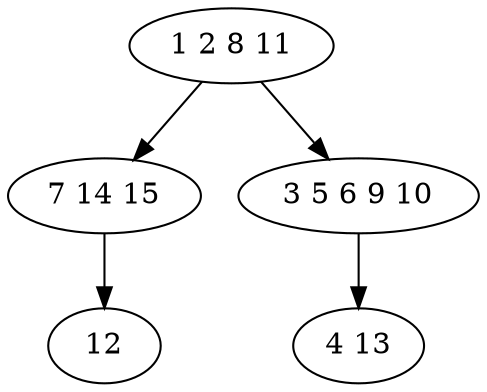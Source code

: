 digraph true_tree {
	"0" -> "1"
	"0" -> "2"
	"2" -> "3"
	"1" -> "4"
	"0" [label="1 2 8 11"];
	"1" [label="7 14 15"];
	"2" [label="3 5 6 9 10"];
	"3" [label="4 13"];
	"4" [label="12"];
}
